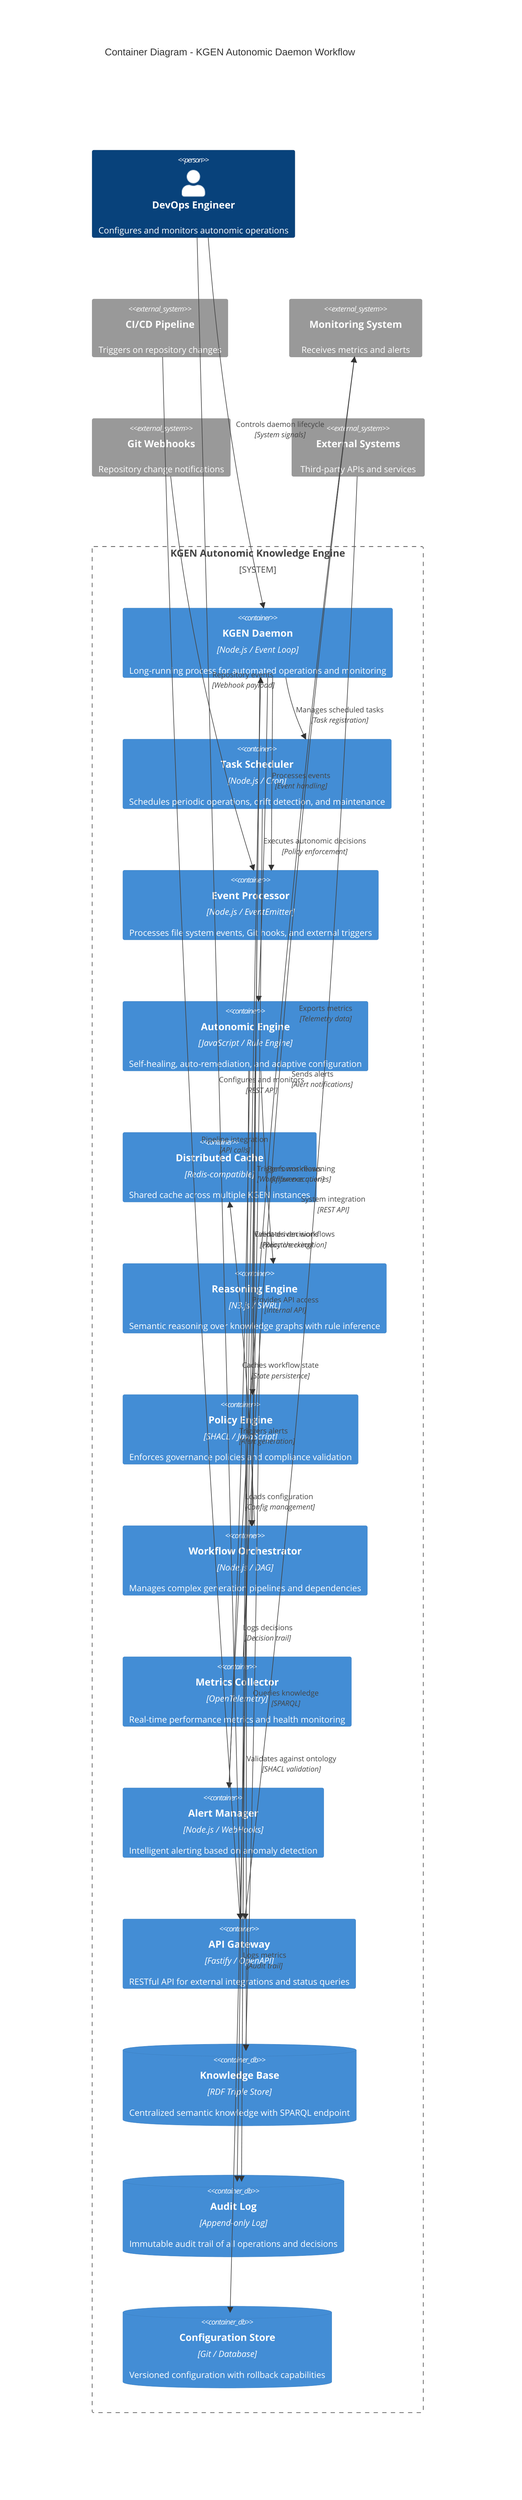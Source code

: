 C4Container
  title Container Diagram - KGEN Autonomic Daemon Workflow
  
  Person(devopsEngineer, "DevOps Engineer", "Configures and monitors autonomic operations")
  
  System_Boundary(kgen, "KGEN Autonomic Knowledge Engine") {
    Container(daemon, "KGEN Daemon", "Node.js / Event Loop", "Long-running process for automated operations and monitoring")
    
    Container(scheduler, "Task Scheduler", "Node.js / Cron", "Schedules periodic operations, drift detection, and maintenance")
    
    Container(eventProcessor, "Event Processor", "Node.js / EventEmitter", "Processes file system events, Git hooks, and external triggers")
    
    Container(autonomicEngine, "Autonomic Engine", "JavaScript / Rule Engine", "Self-healing, auto-remediation, and adaptive configuration")
    
    Container(distributedCache, "Distributed Cache", "Redis-compatible", "Shared cache across multiple KGEN instances")
    
    Container(reasoningEngine, "Reasoning Engine", "N3.js / SWRL", "Semantic reasoning over knowledge graphs with rule inference")
    
    Container(policyEngine, "Policy Engine", "SHACL / JavaScript", "Enforces governance policies and compliance validation")
    
    Container(workflowOrchestrator, "Workflow Orchestrator", "Node.js / DAG", "Manages complex generation pipelines and dependencies")
    
    Container(metricsCollector, "Metrics Collector", "OpenTelemetry", "Real-time performance metrics and health monitoring")
    
    Container(alertManager, "Alert Manager", "Node.js / WebHooks", "Intelligent alerting based on anomaly detection")
    
    Container(apiGateway, "API Gateway", "Fastify / OpenAPI", "RESTful API for external integrations and status queries")
    
    ContainerDb(knowledgeBase, "Knowledge Base", "RDF Triple Store", "Centralized semantic knowledge with SPARQL endpoint")
    ContainerDb(auditLog, "Audit Log", "Append-only Log", "Immutable audit trail of all operations and decisions")
    ContainerDb(configStore, "Configuration Store", "Git / Database", "Versioned configuration with rollback capabilities")
  }
  
  System_Ext(cicdPipeline, "CI/CD Pipeline", "Triggers on repository changes")
  System_Ext(monitoring, "Monitoring System", "Receives metrics and alerts")
  System_Ext(gitWebhooks, "Git Webhooks", "Repository change notifications")
  System_Ext(externalSystems, "External Systems", "Third-party APIs and services")
  
  Rel(devopsEngineer, apiGateway, "Configures and monitors", "REST API")
  Rel(devopsEngineer, daemon, "Controls daemon lifecycle", "System signals")
  
  Rel(daemon, scheduler, "Manages scheduled tasks", "Task registration")
  Rel(daemon, eventProcessor, "Processes events", "Event handling")
  Rel(daemon, autonomicEngine, "Executes autonomic decisions", "Policy enforcement")
  
  Rel(scheduler, workflowOrchestrator, "Triggers workflows", "Workflow execution")
  Rel(eventProcessor, workflowOrchestrator, "Event-driven workflows", "Reactive execution")
  
  Rel(autonomicEngine, policyEngine, "Validates decisions", "Policy checking")
  Rel(autonomicEngine, reasoningEngine, "Performs reasoning", "Inference queries")
  Rel(autonomicEngine, alertManager, "Triggers alerts", "Alert generation")
  
  Rel(workflowOrchestrator, distributedCache, "Caches workflow state", "State persistence")
  Rel(reasoningEngine, knowledgeBase, "Queries knowledge", "SPARQL")
  Rel(policyEngine, knowledgeBase, "Validates against ontology", "SHACL validation")
  
  Rel(metricsCollector, auditLog, "Logs metrics", "Audit trail")
  Rel(autonomicEngine, auditLog, "Logs decisions", "Decision trail")
  Rel(daemon, configStore, "Loads configuration", "Config management")
  
  Rel(apiGateway, daemon, "Provides API access", "Internal API")
  Rel(alertManager, monitoring, "Sends alerts", "Alert notifications")
  Rel(metricsCollector, monitoring, "Exports metrics", "Telemetry data")
  
  Rel(gitWebhooks, eventProcessor, "Repository events", "Webhook payload")
  Rel(cicdPipeline, apiGateway, "Pipeline integration", "API calls")
  Rel(externalSystems, apiGateway, "System integration", "REST API")
  
  UpdateLayoutConfig($c4ShapeInRow="2", $c4BoundaryInRow="1")